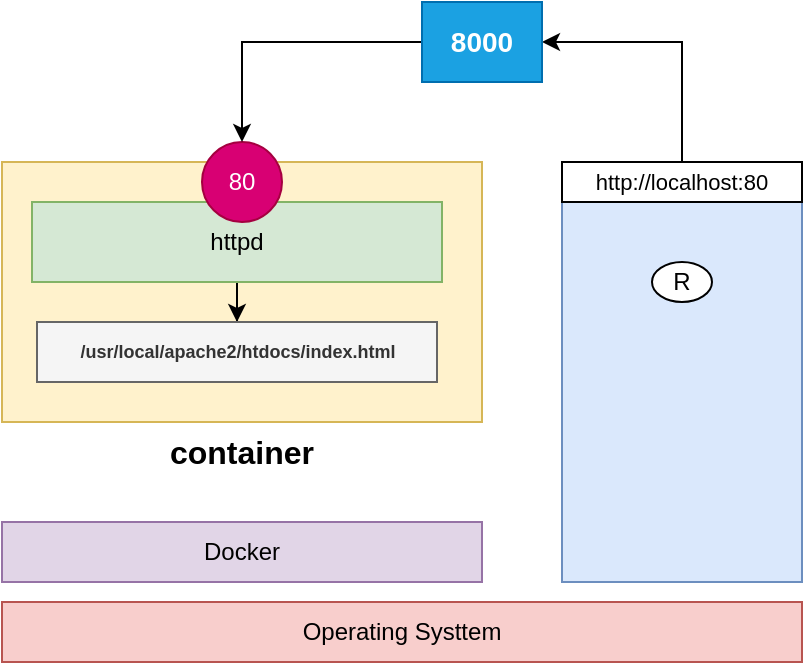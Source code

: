 <mxfile version="21.4.0" type="device">
  <diagram name="Page-1" id="QZLiJsWQgRQz47m2rBQ1">
    <mxGraphModel dx="591" dy="394" grid="1" gridSize="10" guides="1" tooltips="1" connect="1" arrows="1" fold="1" page="1" pageScale="1" pageWidth="827" pageHeight="1169" math="0" shadow="0">
      <root>
        <mxCell id="0" />
        <mxCell id="1" parent="0" />
        <mxCell id="liwXY1tiQhk1vAR_yW3X-5" value="" style="rounded=0;whiteSpace=wrap;html=1;fillColor=#fff2cc;strokeColor=#d6b656;" vertex="1" parent="1">
          <mxGeometry x="90" y="290" width="240" height="130" as="geometry" />
        </mxCell>
        <mxCell id="liwXY1tiQhk1vAR_yW3X-4" style="edgeStyle=orthogonalEdgeStyle;rounded=0;orthogonalLoop=1;jettySize=auto;html=1;" edge="1" parent="1" source="liwXY1tiQhk1vAR_yW3X-1" target="liwXY1tiQhk1vAR_yW3X-2">
          <mxGeometry relative="1" as="geometry" />
        </mxCell>
        <mxCell id="liwXY1tiQhk1vAR_yW3X-1" value="httpd" style="rounded=0;whiteSpace=wrap;html=1;fillColor=#d5e8d4;strokeColor=#82b366;" vertex="1" parent="1">
          <mxGeometry x="105" y="310" width="205" height="40" as="geometry" />
        </mxCell>
        <mxCell id="liwXY1tiQhk1vAR_yW3X-2" value="/usr/local/apache2/htdocs/index.html" style="rounded=0;whiteSpace=wrap;html=1;fillColor=#f5f5f5;fontColor=#333333;strokeColor=#666666;fontStyle=1;fontSize=9;" vertex="1" parent="1">
          <mxGeometry x="107.5" y="370" width="200" height="30" as="geometry" />
        </mxCell>
        <mxCell id="liwXY1tiQhk1vAR_yW3X-6" value="80" style="ellipse;whiteSpace=wrap;html=1;aspect=fixed;fillColor=#d80073;fontColor=#ffffff;strokeColor=#A50040;" vertex="1" parent="1">
          <mxGeometry x="190" y="280" width="40" height="40" as="geometry" />
        </mxCell>
        <mxCell id="liwXY1tiQhk1vAR_yW3X-7" value="container" style="text;html=1;strokeColor=none;fillColor=none;align=center;verticalAlign=middle;whiteSpace=wrap;rounded=0;fontStyle=1;fontSize=16;" vertex="1" parent="1">
          <mxGeometry x="90" y="420" width="240" height="30" as="geometry" />
        </mxCell>
        <mxCell id="liwXY1tiQhk1vAR_yW3X-11" style="edgeStyle=orthogonalEdgeStyle;rounded=0;orthogonalLoop=1;jettySize=auto;html=1;entryX=1;entryY=0.5;entryDx=0;entryDy=0;exitX=0.5;exitY=0;exitDx=0;exitDy=0;" edge="1" parent="1" source="liwXY1tiQhk1vAR_yW3X-8" target="liwXY1tiQhk1vAR_yW3X-9">
          <mxGeometry relative="1" as="geometry" />
        </mxCell>
        <mxCell id="liwXY1tiQhk1vAR_yW3X-8" value="" style="rounded=0;whiteSpace=wrap;html=1;fillColor=#dae8fc;strokeColor=#6c8ebf;" vertex="1" parent="1">
          <mxGeometry x="370" y="290" width="120" height="210" as="geometry" />
        </mxCell>
        <mxCell id="liwXY1tiQhk1vAR_yW3X-10" style="edgeStyle=orthogonalEdgeStyle;rounded=0;orthogonalLoop=1;jettySize=auto;html=1;entryX=0.5;entryY=0;entryDx=0;entryDy=0;" edge="1" parent="1" source="liwXY1tiQhk1vAR_yW3X-9" target="liwXY1tiQhk1vAR_yW3X-6">
          <mxGeometry relative="1" as="geometry" />
        </mxCell>
        <mxCell id="liwXY1tiQhk1vAR_yW3X-9" value="8000" style="rounded=0;whiteSpace=wrap;html=1;fillColor=#1ba1e2;fontColor=#ffffff;strokeColor=#006EAF;fontStyle=1;fontSize=14;" vertex="1" parent="1">
          <mxGeometry x="300" y="210" width="60" height="40" as="geometry" />
        </mxCell>
        <mxCell id="liwXY1tiQhk1vAR_yW3X-12" value="http://localhost:80" style="rounded=0;whiteSpace=wrap;html=1;fontSize=11;" vertex="1" parent="1">
          <mxGeometry x="370" y="290" width="120" height="20" as="geometry" />
        </mxCell>
        <mxCell id="liwXY1tiQhk1vAR_yW3X-13" value="R" style="ellipse;whiteSpace=wrap;html=1;" vertex="1" parent="1">
          <mxGeometry x="415" y="340" width="30" height="20" as="geometry" />
        </mxCell>
        <mxCell id="liwXY1tiQhk1vAR_yW3X-14" value="Operating Systtem" style="rounded=0;whiteSpace=wrap;html=1;fillColor=#f8cecc;strokeColor=#b85450;" vertex="1" parent="1">
          <mxGeometry x="90" y="510" width="400" height="30" as="geometry" />
        </mxCell>
        <mxCell id="liwXY1tiQhk1vAR_yW3X-15" value="Docker" style="rounded=0;whiteSpace=wrap;html=1;fillColor=#e1d5e7;strokeColor=#9673a6;" vertex="1" parent="1">
          <mxGeometry x="90" y="470" width="240" height="30" as="geometry" />
        </mxCell>
      </root>
    </mxGraphModel>
  </diagram>
</mxfile>
